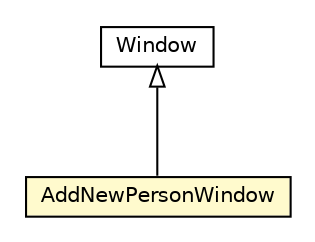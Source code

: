 #!/usr/local/bin/dot
#
# Class diagram 
# Generated by UMLGraph version R5_6-24-gf6e263 (http://www.umlgraph.org/)
#

digraph G {
	edge [fontname="Helvetica",fontsize=10,labelfontname="Helvetica",labelfontsize=10];
	node [fontname="Helvetica",fontsize=10,shape=plaintext];
	nodesep=0.25;
	ranksep=0.5;
	// org.universAAL.tools.ucc.windows.AddNewPersonWindow
	c32295 [label=<<table title="org.universAAL.tools.ucc.windows.AddNewPersonWindow" border="0" cellborder="1" cellspacing="0" cellpadding="2" port="p" bgcolor="lemonChiffon" href="./AddNewPersonWindow.html">
		<tr><td><table border="0" cellspacing="0" cellpadding="1">
<tr><td align="center" balign="center"> AddNewPersonWindow </td></tr>
		</table></td></tr>
		</table>>, URL="./AddNewPersonWindow.html", fontname="Helvetica", fontcolor="black", fontsize=10.0];
	//org.universAAL.tools.ucc.windows.AddNewPersonWindow extends com.vaadin.ui.Window
	c32313:p -> c32295:p [dir=back,arrowtail=empty];
	// com.vaadin.ui.Window
	c32313 [label=<<table title="com.vaadin.ui.Window" border="0" cellborder="1" cellspacing="0" cellpadding="2" port="p" href="http://java.sun.com/j2se/1.4.2/docs/api/com/vaadin/ui/Window.html">
		<tr><td><table border="0" cellspacing="0" cellpadding="1">
<tr><td align="center" balign="center"> Window </td></tr>
		</table></td></tr>
		</table>>, URL="http://java.sun.com/j2se/1.4.2/docs/api/com/vaadin/ui/Window.html", fontname="Helvetica", fontcolor="black", fontsize=10.0];
}

